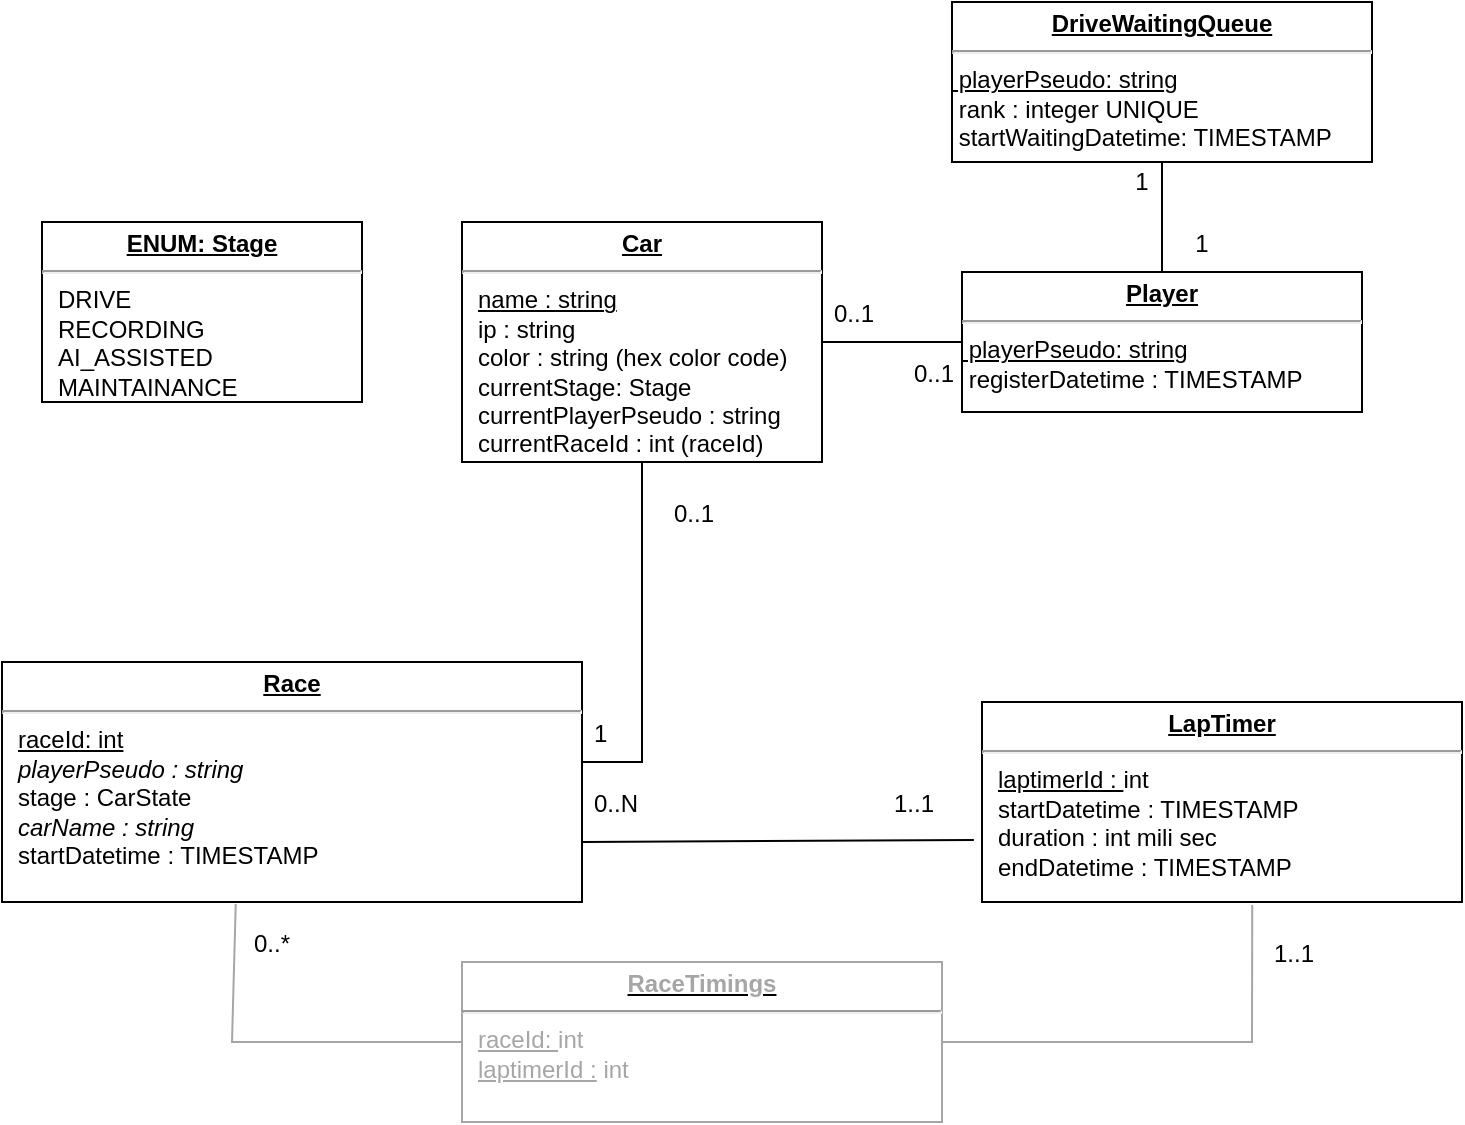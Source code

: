 <mxfile version="18.0.8" type="github">
  <diagram id="e1QQgeSIEFL-RHZgehJZ" name="Page-1">
    <mxGraphModel dx="1350" dy="764" grid="1" gridSize="10" guides="1" tooltips="1" connect="1" arrows="1" fold="1" page="1" pageScale="1" pageWidth="827" pageHeight="1169" math="0" shadow="0">
      <root>
        <mxCell id="0" />
        <mxCell id="1" parent="0" />
        <mxCell id="FvvMaMzkXvDPvRKLerXG-9" value="&lt;p style=&quot;margin:0px;margin-top:4px;text-align:center;text-decoration:underline;&quot;&gt;&lt;b&gt;Car&lt;/b&gt;&lt;br&gt;&lt;/p&gt;&lt;hr&gt;&lt;p style=&quot;margin:0px;margin-left:8px;&quot;&gt;&lt;u&gt;name : string&lt;/u&gt;&lt;br&gt;&lt;/p&gt;&lt;p style=&quot;margin:0px;margin-left:8px;&quot;&gt;ip : string&lt;br&gt;color : string (hex color code)&lt;/p&gt;&lt;p style=&quot;margin:0px;margin-left:8px;&quot;&gt;currentStage: Stage&lt;/p&gt;&lt;p style=&quot;margin:0px;margin-left:8px;&quot;&gt;currentPlayerPseudo : string&lt;/p&gt;&lt;p style=&quot;margin:0px;margin-left:8px;&quot;&gt;currentRaceId : int (raceId)&lt;br&gt;&lt;/p&gt;" style="verticalAlign=top;align=left;overflow=fill;fontSize=12;fontFamily=Helvetica;html=1;" parent="1" vertex="1">
          <mxGeometry x="290" y="120" width="180" height="120" as="geometry" />
        </mxCell>
        <mxCell id="FvvMaMzkXvDPvRKLerXG-10" value="&lt;p style=&quot;margin:0px;margin-top:4px;text-align:center;text-decoration:underline;&quot;&gt;&lt;b&gt;ENUM: Stage&lt;/b&gt;&lt;br&gt;&lt;/p&gt;&lt;hr&gt;&lt;p style=&quot;margin:0px;margin-left:8px;&quot;&gt;DRIVE&lt;br&gt;RECORDING&lt;br&gt;AI_ASSISTED&lt;/p&gt;&lt;p style=&quot;margin:0px;margin-left:8px;&quot;&gt;MAINTAINANCE&lt;br&gt;&lt;/p&gt;" style="verticalAlign=top;align=left;overflow=fill;fontSize=12;fontFamily=Helvetica;html=1;" parent="1" vertex="1">
          <mxGeometry x="80" y="120" width="160" height="90" as="geometry" />
        </mxCell>
        <mxCell id="FvvMaMzkXvDPvRKLerXG-12" value="&lt;p style=&quot;margin:0px;margin-top:4px;text-align:center;text-decoration:underline;&quot;&gt;&lt;b&gt;Player&lt;/b&gt;&lt;br&gt;&lt;/p&gt;&lt;hr&gt;&lt;div&gt;&lt;u&gt;&amp;nbsp;playerPseudo: strin&lt;/u&gt;g&lt;br&gt;&lt;/div&gt;&lt;div&gt;&amp;nbsp;registerDatetime : TIMESTAMP&lt;br&gt;&lt;/div&gt;" style="verticalAlign=top;align=left;overflow=fill;fontSize=12;fontFamily=Helvetica;html=1;" parent="1" vertex="1">
          <mxGeometry x="540" y="145" width="200" height="70" as="geometry" />
        </mxCell>
        <mxCell id="FvvMaMzkXvDPvRKLerXG-15" value="&lt;p style=&quot;margin:0px;margin-top:4px;text-align:center;text-decoration:underline;&quot;&gt;&lt;b&gt;Race&lt;/b&gt;&lt;br&gt;&lt;/p&gt;&lt;hr&gt;&lt;p style=&quot;margin:0px;margin-left:8px;&quot;&gt;&lt;u&gt;raceId: int&lt;/u&gt;&lt;br&gt;&lt;/p&gt;&lt;p style=&quot;margin:0px;margin-left:8px;&quot;&gt;&lt;i&gt;playerPseudo : string&lt;/i&gt;&lt;br&gt;stage : CarState&lt;br&gt;&lt;/p&gt;&lt;p style=&quot;margin:0px;margin-left:8px;&quot;&gt;&lt;i&gt;carName : string&lt;/i&gt;&lt;/p&gt;&lt;p style=&quot;margin:0px;margin-left:8px;&quot;&gt;startDatetime : TIMESTAMP&lt;br&gt;&lt;/p&gt;" style="verticalAlign=top;align=left;overflow=fill;fontSize=12;fontFamily=Helvetica;html=1;" parent="1" vertex="1">
          <mxGeometry x="60" y="340" width="290" height="120" as="geometry" />
        </mxCell>
        <mxCell id="FvvMaMzkXvDPvRKLerXG-18" value="&lt;p style=&quot;margin:0px;margin-top:4px;text-align:center;text-decoration:underline;&quot;&gt;&lt;b&gt;LapTimer&lt;/b&gt;&lt;br&gt;&lt;/p&gt;&lt;hr&gt;&lt;p style=&quot;margin:0px;margin-left:8px;&quot;&gt;&lt;u&gt;laptimerId : &lt;/u&gt;int&lt;br&gt;&lt;/p&gt;&lt;p style=&quot;margin:0px;margin-left:8px;&quot;&gt;startDatetime : TIMESTAMP&lt;/p&gt;&lt;p style=&quot;margin:0px;margin-left:8px;&quot;&gt;duration : int mili sec&lt;br&gt;&lt;/p&gt;&lt;p style=&quot;margin:0px;margin-left:8px;&quot;&gt;endDatetime : TIMESTAMP&lt;/p&gt;&lt;p style=&quot;margin:0px;margin-left:8px;&quot;&gt;&lt;br&gt;&lt;/p&gt;" style="verticalAlign=top;align=left;overflow=fill;fontSize=12;fontFamily=Helvetica;html=1;" parent="1" vertex="1">
          <mxGeometry x="550" y="360" width="240" height="100" as="geometry" />
        </mxCell>
        <mxCell id="-Hue8cJ2OavD4yJiswO7-1" value="&lt;p style=&quot;margin:0px;margin-top:4px;text-align:center;text-decoration:underline;&quot;&gt;&lt;font color=&quot;#A6A6A6&quot;&gt;&lt;b&gt;RaceTimings&lt;/b&gt;&lt;br&gt;&lt;/font&gt;&lt;/p&gt;&lt;hr&gt;&lt;p style=&quot;margin:0px;margin-left:8px;&quot;&gt;&lt;font color=&quot;#A6A6A6&quot;&gt;&lt;u&gt;raceId: &lt;/u&gt;int&lt;u&gt;&lt;br&gt;&lt;/u&gt;&lt;/font&gt;&lt;/p&gt;&lt;p style=&quot;margin:0px;margin-left:8px;&quot;&gt;&lt;font color=&quot;#A6A6A6&quot;&gt;&lt;u&gt;laptimerId :&lt;/u&gt; int&lt;br&gt;&lt;/font&gt;&lt;/p&gt;&lt;font color=&quot;#A6A6A6&quot;&gt;&lt;br&gt;&lt;/font&gt;&lt;p style=&quot;margin:0px;margin-left:8px;&quot;&gt;&lt;font color=&quot;#A6A6A6&quot;&gt;&lt;br&gt;&lt;/font&gt;&lt;/p&gt;" style="verticalAlign=top;align=left;overflow=fill;fontSize=12;fontFamily=Helvetica;html=1;strokeColor=#A6A6A6;" parent="1" vertex="1">
          <mxGeometry x="290" y="490" width="240" height="80" as="geometry" />
        </mxCell>
        <mxCell id="-Hue8cJ2OavD4yJiswO7-2" value="" style="endArrow=none;html=1;rounded=0;entryX=0.403;entryY=1.008;entryDx=0;entryDy=0;exitX=0;exitY=0.5;exitDx=0;exitDy=0;strokeColor=#A6A6A6;entryPerimeter=0;" parent="1" source="-Hue8cJ2OavD4yJiswO7-1" target="FvvMaMzkXvDPvRKLerXG-15" edge="1">
          <mxGeometry width="50" height="50" relative="1" as="geometry">
            <mxPoint x="100" y="590" as="sourcePoint" />
            <mxPoint x="150" y="540" as="targetPoint" />
            <Array as="points">
              <mxPoint x="175" y="530" />
            </Array>
          </mxGeometry>
        </mxCell>
        <mxCell id="-Hue8cJ2OavD4yJiswO7-3" value="" style="endArrow=none;html=1;rounded=0;entryX=0.563;entryY=1.015;entryDx=0;entryDy=0;exitX=1;exitY=0.5;exitDx=0;exitDy=0;entryPerimeter=0;strokeColor=#A6A6A6;" parent="1" source="-Hue8cJ2OavD4yJiswO7-1" target="FvvMaMzkXvDPvRKLerXG-18" edge="1">
          <mxGeometry width="50" height="50" relative="1" as="geometry">
            <mxPoint x="300" y="540" as="sourcePoint" />
            <mxPoint x="185" y="470" as="targetPoint" />
            <Array as="points">
              <mxPoint x="685" y="530" />
            </Array>
          </mxGeometry>
        </mxCell>
        <mxCell id="-Hue8cJ2OavD4yJiswO7-4" value="" style="endArrow=none;html=1;rounded=0;exitX=1;exitY=0.417;exitDx=0;exitDy=0;exitPerimeter=0;entryX=0.5;entryY=1;entryDx=0;entryDy=0;" parent="1" source="FvvMaMzkXvDPvRKLerXG-15" target="FvvMaMzkXvDPvRKLerXG-9" edge="1">
          <mxGeometry width="50" height="50" relative="1" as="geometry">
            <mxPoint x="390" y="300" as="sourcePoint" />
            <mxPoint x="440" y="250" as="targetPoint" />
            <Array as="points">
              <mxPoint x="380" y="390" />
            </Array>
          </mxGeometry>
        </mxCell>
        <mxCell id="-Hue8cJ2OavD4yJiswO7-8" value="" style="endArrow=none;html=1;rounded=0;entryX=0;entryY=0.5;entryDx=0;entryDy=0;exitX=1;exitY=0.5;exitDx=0;exitDy=0;" parent="1" source="FvvMaMzkXvDPvRKLerXG-9" target="FvvMaMzkXvDPvRKLerXG-12" edge="1">
          <mxGeometry width="50" height="50" relative="1" as="geometry">
            <mxPoint x="390" y="300" as="sourcePoint" />
            <mxPoint x="440" y="250" as="targetPoint" />
          </mxGeometry>
        </mxCell>
        <mxCell id="-Hue8cJ2OavD4yJiswO7-9" value="0..1" style="text;strokeColor=none;fillColor=none;align=left;verticalAlign=middle;spacingLeft=4;spacingRight=4;overflow=hidden;points=[[0,0.5],[1,0.5]];portConstraint=eastwest;rotatable=0;" parent="1" vertex="1">
          <mxGeometry x="510" y="180" width="40" height="30" as="geometry" />
        </mxCell>
        <mxCell id="-Hue8cJ2OavD4yJiswO7-10" value="0..1" style="text;strokeColor=none;fillColor=none;align=left;verticalAlign=middle;spacingLeft=4;spacingRight=4;overflow=hidden;points=[[0,0.5],[1,0.5]];portConstraint=eastwest;rotatable=0;" parent="1" vertex="1">
          <mxGeometry x="470" y="150" width="40" height="30" as="geometry" />
        </mxCell>
        <mxCell id="-Hue8cJ2OavD4yJiswO7-12" value="0..1" style="text;strokeColor=none;fillColor=none;align=left;verticalAlign=middle;spacingLeft=4;spacingRight=4;overflow=hidden;points=[[0,0.5],[1,0.5]];portConstraint=eastwest;rotatable=0;" parent="1" vertex="1">
          <mxGeometry x="390" y="250" width="40" height="30" as="geometry" />
        </mxCell>
        <mxCell id="-Hue8cJ2OavD4yJiswO7-13" value="1" style="text;strokeColor=none;fillColor=none;align=left;verticalAlign=middle;spacingLeft=4;spacingRight=4;overflow=hidden;points=[[0,0.5],[1,0.5]];portConstraint=eastwest;rotatable=0;" parent="1" vertex="1">
          <mxGeometry x="350" y="360" width="40" height="30" as="geometry" />
        </mxCell>
        <mxCell id="-Hue8cJ2OavD4yJiswO7-14" value="0..*" style="text;strokeColor=none;fillColor=none;align=left;verticalAlign=middle;spacingLeft=4;spacingRight=4;overflow=hidden;points=[[0,0.5],[1,0.5]];portConstraint=eastwest;rotatable=0;" parent="1" vertex="1">
          <mxGeometry x="180" y="470" width="40" height="20" as="geometry" />
        </mxCell>
        <mxCell id="-Hue8cJ2OavD4yJiswO7-20" value="1..1" style="text;strokeColor=none;fillColor=none;align=left;verticalAlign=middle;spacingLeft=4;spacingRight=4;overflow=hidden;points=[[0,0.5],[1,0.5]];portConstraint=eastwest;rotatable=0;" parent="1" vertex="1">
          <mxGeometry x="690" y="470" width="40" height="30" as="geometry" />
        </mxCell>
        <mxCell id="-Hue8cJ2OavD4yJiswO7-22" value="" style="endArrow=none;html=1;rounded=0;fontColor=#A6A6A6;strokeColor=#000000;exitX=1;exitY=0.75;exitDx=0;exitDy=0;entryX=-0.017;entryY=0.69;entryDx=0;entryDy=0;entryPerimeter=0;" parent="1" source="FvvMaMzkXvDPvRKLerXG-15" target="FvvMaMzkXvDPvRKLerXG-18" edge="1">
          <mxGeometry width="50" height="50" relative="1" as="geometry">
            <mxPoint x="390" y="300" as="sourcePoint" />
            <mxPoint x="440" y="250" as="targetPoint" />
          </mxGeometry>
        </mxCell>
        <mxCell id="-Hue8cJ2OavD4yJiswO7-23" value="1..1" style="text;strokeColor=none;fillColor=none;align=left;verticalAlign=middle;spacingLeft=4;spacingRight=4;overflow=hidden;points=[[0,0.5],[1,0.5]];portConstraint=eastwest;rotatable=0;" parent="1" vertex="1">
          <mxGeometry x="500" y="395" width="40" height="30" as="geometry" />
        </mxCell>
        <mxCell id="-Hue8cJ2OavD4yJiswO7-25" value="0..N" style="text;strokeColor=none;fillColor=none;align=left;verticalAlign=middle;spacingLeft=4;spacingRight=4;overflow=hidden;points=[[0,0.5],[1,0.5]];portConstraint=eastwest;rotatable=0;" parent="1" vertex="1">
          <mxGeometry x="350" y="395" width="40" height="30" as="geometry" />
        </mxCell>
        <mxCell id="dB3epAaFuePDomgxtp_A-1" value="&lt;p style=&quot;margin:0px;margin-top:4px;text-align:center;text-decoration:underline;&quot;&gt;&lt;b&gt;DriveWaitingQueue&lt;/b&gt;&lt;br&gt;&lt;/p&gt;&lt;hr&gt;&lt;div&gt;&lt;u&gt;&amp;nbsp;playerPseudo: strin&lt;/u&gt;g&lt;/div&gt;&lt;div&gt;&amp;nbsp;rank : integer UNIQUE&lt;br&gt;&lt;/div&gt;&lt;div&gt;&amp;nbsp;startWaitingDatetime: TIMESTAMP&lt;br&gt;&lt;/div&gt;" style="verticalAlign=top;align=left;overflow=fill;fontSize=12;fontFamily=Helvetica;html=1;" vertex="1" parent="1">
          <mxGeometry x="535" y="10" width="210" height="80" as="geometry" />
        </mxCell>
        <mxCell id="dB3epAaFuePDomgxtp_A-2" value="" style="endArrow=none;html=1;rounded=0;entryX=0.5;entryY=1;entryDx=0;entryDy=0;" edge="1" parent="1" source="FvvMaMzkXvDPvRKLerXG-12" target="dB3epAaFuePDomgxtp_A-1">
          <mxGeometry width="50" height="50" relative="1" as="geometry">
            <mxPoint x="390" y="420" as="sourcePoint" />
            <mxPoint x="440" y="370" as="targetPoint" />
          </mxGeometry>
        </mxCell>
        <mxCell id="dB3epAaFuePDomgxtp_A-3" value="1" style="text;html=1;strokeColor=none;fillColor=none;align=center;verticalAlign=middle;whiteSpace=wrap;rounded=0;" vertex="1" parent="1">
          <mxGeometry x="600" y="85" width="60" height="30" as="geometry" />
        </mxCell>
        <mxCell id="dB3epAaFuePDomgxtp_A-4" value="1" style="text;html=1;strokeColor=none;fillColor=none;align=center;verticalAlign=middle;whiteSpace=wrap;rounded=0;" vertex="1" parent="1">
          <mxGeometry x="630" y="116" width="60" height="30" as="geometry" />
        </mxCell>
      </root>
    </mxGraphModel>
  </diagram>
</mxfile>
